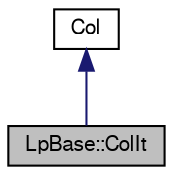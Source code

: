 digraph "LpBase::ColIt"
{
 // LATEX_PDF_SIZE
  edge [fontname="FreeSans",fontsize="10",labelfontname="FreeSans",labelfontsize="10"];
  node [fontname="FreeSans",fontsize="10",shape=record];
  Node0 [label="LpBase::ColIt",height=0.2,width=0.4,color="black", fillcolor="grey75", style="filled", fontcolor="black",tooltip="Iterator for iterate over the columns of an LP problem."];
  Node1 -> Node0 [dir="back",color="midnightblue",fontsize="10",style="solid",fontname="FreeSans"];
  Node1 [label="Col",height=0.2,width=0.4,color="black", fillcolor="white", style="filled",URL="$a03081.html",tooltip="Refer to a column of the LP."];
}

